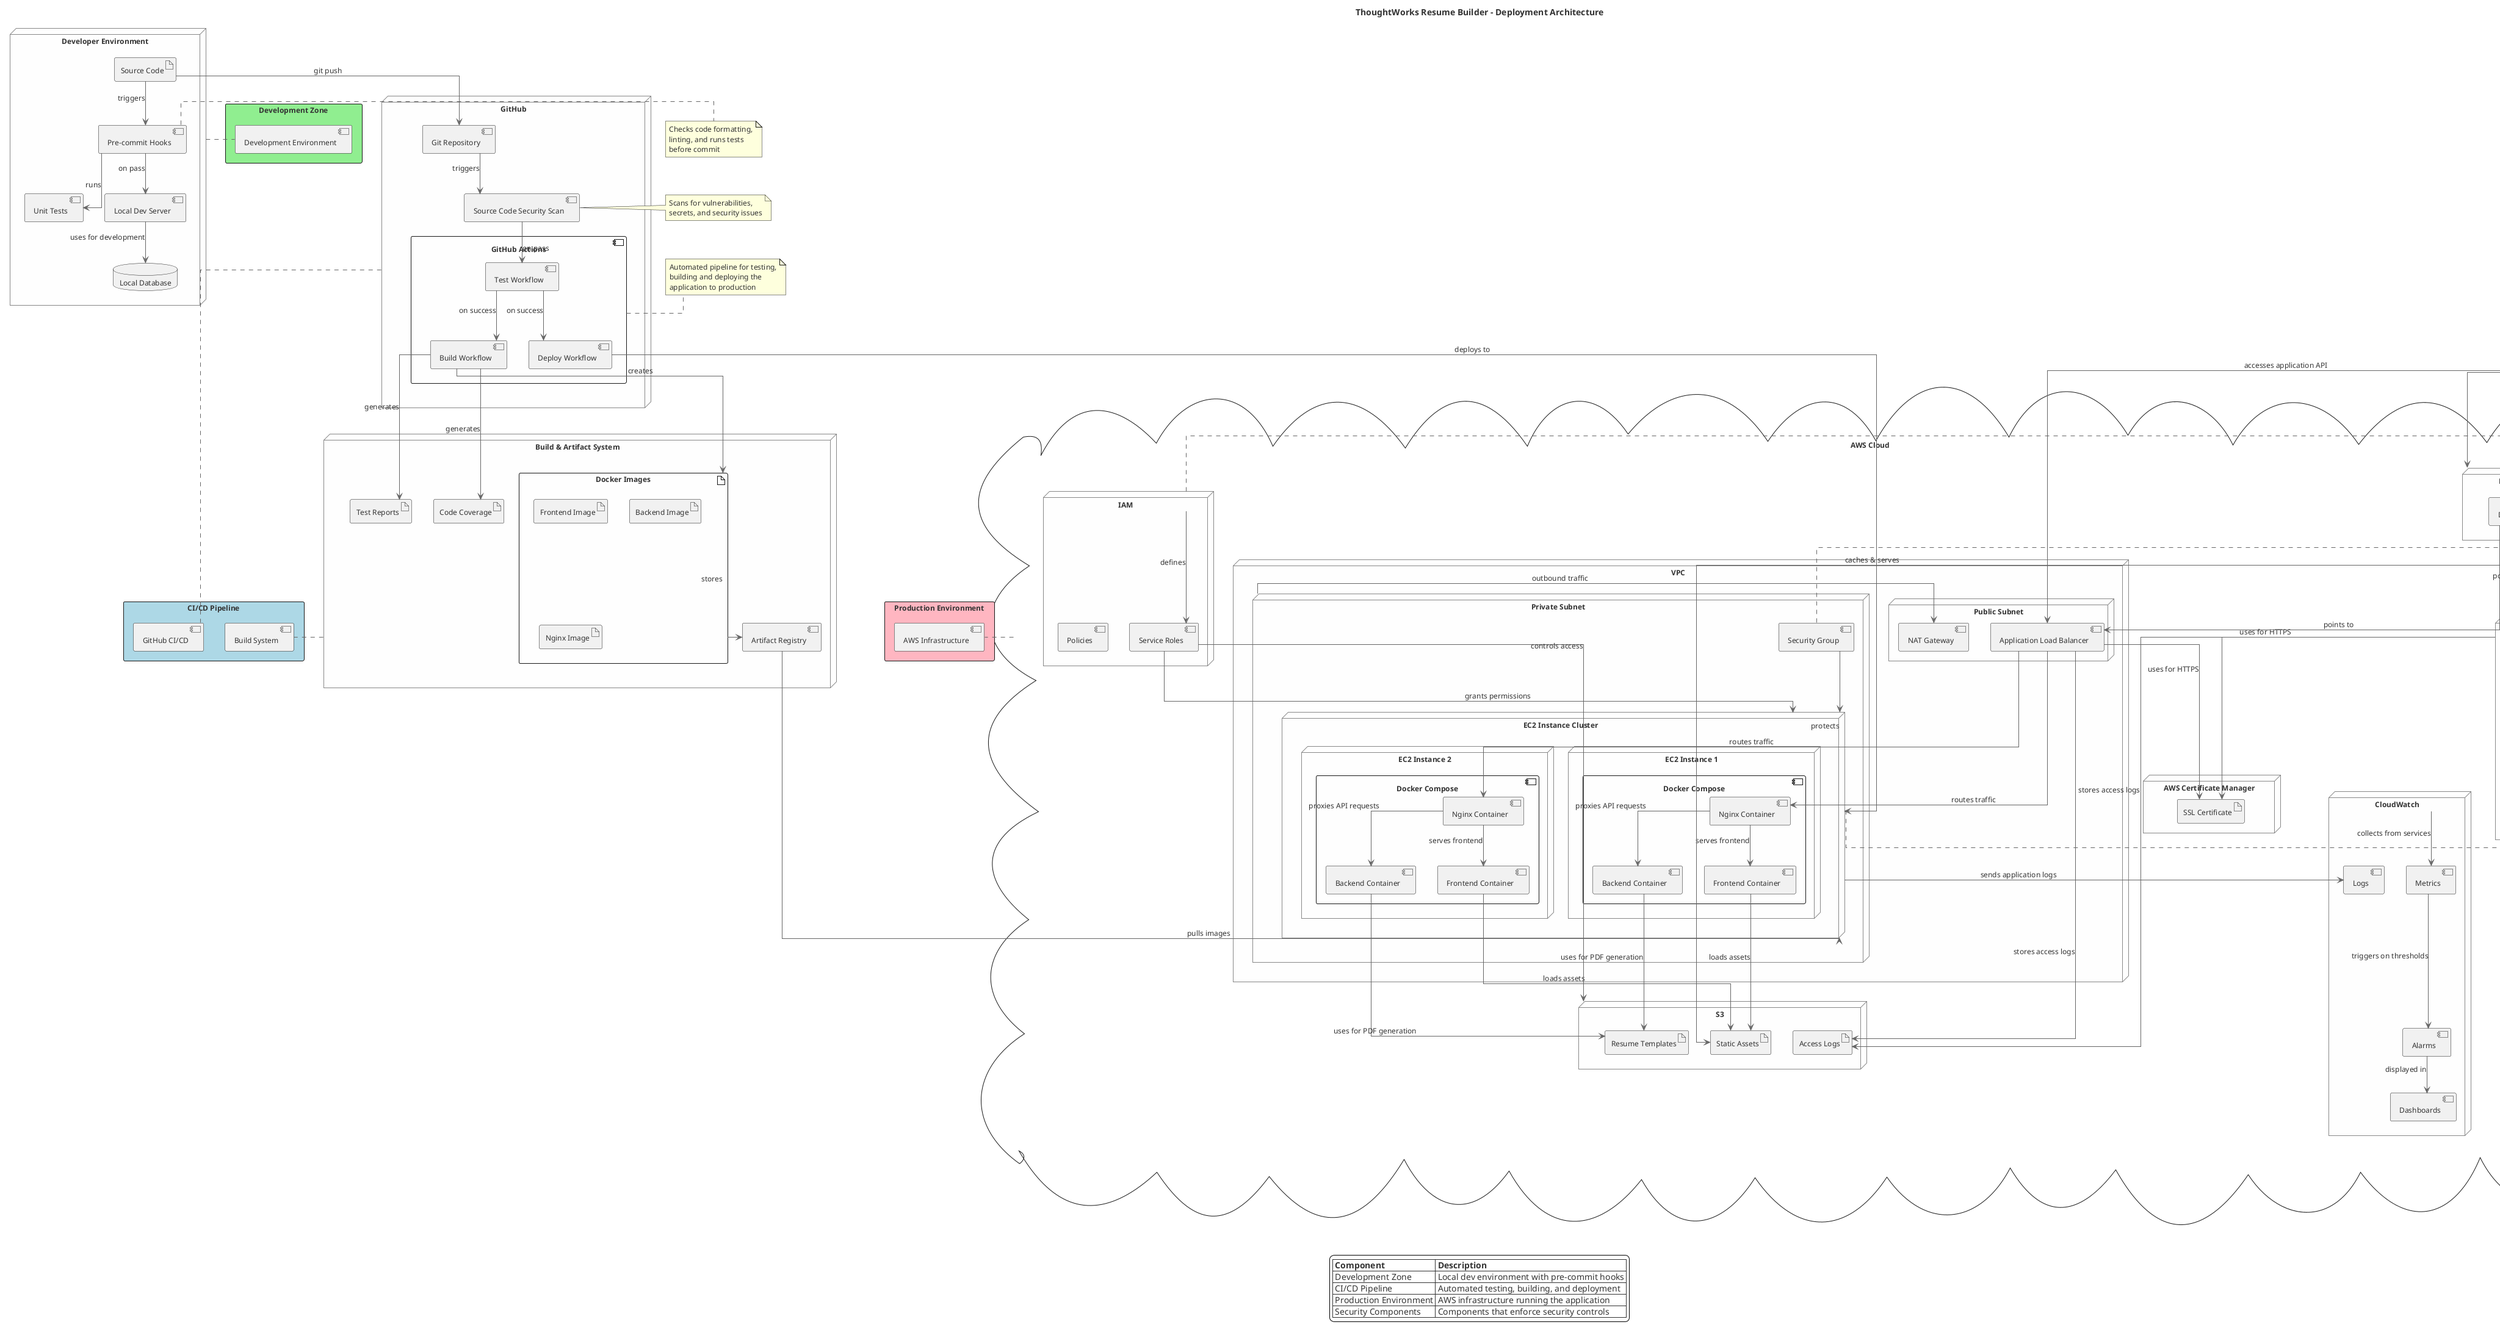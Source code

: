 @startuml ThoughtWorks Resume Builder Deployment Architecture

' Define styles
skinparam componentStyle uml2
skinparam backgroundColor white
skinparam defaultFontSize 12
skinparam defaultFontColor #333333
skinparam linetype ortho
skinparam packageStyle rectangle
skinparam arrow {
  color #666666
  thickness 1
}
skinparam node {
  borderColor #888888
  backgroundColor #FEFEFE
}

'-------------------------- TITLE --------------------------

title ThoughtWorks Resume Builder - Deployment Architecture

'-------------------------- DEPLOYMENT NODES --------------------------

' Define the deployment nodes

' Developer environment
node "Developer Environment" as DevEnvironment {
  artifact "Source Code" as SourceCode
  component "Pre-commit Hooks" as PreCommitHooks
  component "Local Dev Server" as LocalDev
  component "Unit Tests" as UnitTests
  database "Local Database" as LocalDB
}

' CI/CD Pipeline
node "GitHub" as GitHubNode {
  component "Git Repository" as GitRepo
  component "GitHub Actions" as GitHubActions {
    component "Test Workflow" as TestWorkflow
    component "Build Workflow" as BuildWorkflow
    component "Deploy Workflow" as DeployWorkflow
  }
  component "Source Code Security Scan" as SecurityScan
}

' Build and artifact storage
node "Build & Artifact System" as BuildSystemNode {
  artifact "Docker Images" as DockerImages {
    artifact "Frontend Image" as FrontendImage
    artifact "Backend Image" as BackendImage
    artifact "Nginx Image" as NginxImage
  }
  artifact "Test Reports" as TestReports
  artifact "Code Coverage" as CodeCoverage
  component "Artifact Registry" as ArtifactRegistry
}

' AWS Cloud environment
cloud "AWS Cloud" as AWSCloudNode {
  node "Route 53" as Route53 {
    component "DNS Records" as DNSRecords
  }

  node "VPC" as VPC {
    node "Public Subnet" as PublicSubnet {
      component "Application Load Balancer" as ALB
      component "NAT Gateway" as NAT
    }

    node "Private Subnet" as PrivateSubnet {
      node "EC2 Instance Cluster" as EC2Cluster {
        node "EC2 Instance 1" as EC2Instance1 {
          component "Docker Compose" as DockerCompose1 {
            component "Frontend Container" as FrontendContainer1
            component "Backend Container" as BackendContainer1
            component "Nginx Container" as NginxContainer1
          }
        }
        node "EC2 Instance 2" as EC2Instance2 {
          component "Docker Compose" as DockerCompose2 {
            component "Frontend Container" as FrontendContainer2
            component "Backend Container" as BackendContainer2
            component "Nginx Container" as NginxContainer2
          }
        }
      }
      component "Security Group" as SecurityGroup
    }
  }

  node "S3" as S3 {
    artifact "Static Assets" as StaticAssets
    artifact "Resume Templates" as Templates
    artifact "Access Logs" as AccessLogs
  }

  node "CloudFront" as CloudFront {
    component "CDN Distribution" as CDNDist
    component "Cache Policies" as CachePolicies
  }

  node "CloudWatch" as CloudWatch {
    component "Logs" as Logs
    component "Metrics" as Metrics
    component "Alarms" as Alarms
    component "Dashboards" as Dashboards
  }

  node "AWS Certificate Manager" as ACM {
    artifact "SSL Certificate" as SSLCert
  }

  node "IAM" as IAM {
    component "Service Roles" as ServiceRoles
    component "Policies" as Policies
  }
}

' External User
actor "End User" as EndUser

'-------------------------- DEPLOYMENT PROCESS --------------------------

' Developer workflow
SourceCode --> PreCommitHooks : triggers
PreCommitHooks --> UnitTests : runs
PreCommitHooks --> LocalDev : on pass
LocalDev --> LocalDB : uses for development

' CI/CD workflow
SourceCode --> GitRepo : git push
GitRepo --> SecurityScan : triggers
SecurityScan --> TestWorkflow : on pass
TestWorkflow --> BuildWorkflow : on success
BuildWorkflow --> DockerImages : creates
BuildWorkflow --> TestReports : generates
BuildWorkflow --> CodeCoverage : generates
DockerImages --> ArtifactRegistry : stores
TestWorkflow --> DeployWorkflow : on success
DeployWorkflow --> EC2Cluster : deploys to

' Infrastructure connections
ArtifactRegistry --> EC2Cluster : pulls images
ALB --> NginxContainer1 : routes traffic
ALB --> NginxContainer2 : routes traffic
NginxContainer1 --> FrontendContainer1 : serves frontend
NginxContainer1 --> BackendContainer1 : proxies API requests
NginxContainer2 --> FrontendContainer2 : serves frontend
NginxContainer2 --> BackendContainer2 : proxies API requests
BackendContainer1 --> Templates : uses for PDF generation
BackendContainer2 --> Templates : uses for PDF generation
SecurityGroup --> EC2Cluster : protects
PrivateSubnet --> NAT : outbound traffic
FrontendContainer1 --> StaticAssets : loads assets
FrontendContainer2 --> StaticAssets : loads assets
CloudFront --> StaticAssets : caches & serves
CloudFront --> CachePolicies : uses
CloudFront --> SSLCert : uses for HTTPS
ALB --> SSLCert : uses for HTTPS
EC2Cluster --> Logs : sends application logs
ALB --> AccessLogs : stores access logs
CloudFront --> AccessLogs : stores access logs
CloudWatch --> Metrics : collects from services
Metrics --> Alarms : triggers on thresholds
Alarms --> Dashboards : displayed in
DNSRecords --> ALB : points to
DNSRecords --> CloudFront : points to
IAM --> ServiceRoles : defines
ServiceRoles --> EC2Cluster : grants permissions
ServiceRoles --> S3 : controls access

' User interaction
EndUser --> Route53 : DNS resolution
EndUser --> ALB : accesses application API
EndUser --> CloudFront : requests static assets

'-------------------------- DEPLOYMENT ZONES --------------------------

' Define deployment zones using rectangles with dashed borders
rectangle "Development Zone" #LightGreen {
  component "Development Environment" as DevZone
}

rectangle "CI/CD Pipeline" #LightBlue {
  component "GitHub CI/CD" as GitHubCI
  component "Build System" as BuildSys
}

rectangle "Production Environment" #LightPink {
  component "AWS Infrastructure" as AWSInfra
}

' Link the zones to the actual components
DevEnvironment .. DevZone
GitHubNode .. GitHubCI
BuildSystemNode .. BuildSys
AWSCloudNode .. AWSInfra

'-------------------------- NOTES --------------------------

note right of PreCommitHooks
  Checks code formatting,
  linting, and runs tests
  before commit
end note

note right of GitHubActions
  Automated pipeline for testing,
  building and deploying the
  application to production
end note

note right of SecurityScan
  Scans for vulnerabilities,
  secrets, and security issues
end note

note right of EC2Cluster
  Auto-scaling group
  of EC2 instances
  running Docker containers
end note

note right of SecurityGroup
  Controls inbound/outbound
  traffic to EC2 instances
  and containers
end note

note right of CloudFront
  Global content delivery
  network for fast access
  to static assets
end note

note right of IAM
  Manages permissions and
  access control across
  AWS services
end note

'-------------------------- LEGEND --------------------------

legend
  |= Component |= Description |
  | Development Zone | Local dev environment with pre-commit hooks |
  | CI/CD Pipeline | Automated testing, building, and deployment |
  | Production Environment | AWS infrastructure running the application |
  | Security Components | Components that enforce security controls |
endlegend

@enduml
